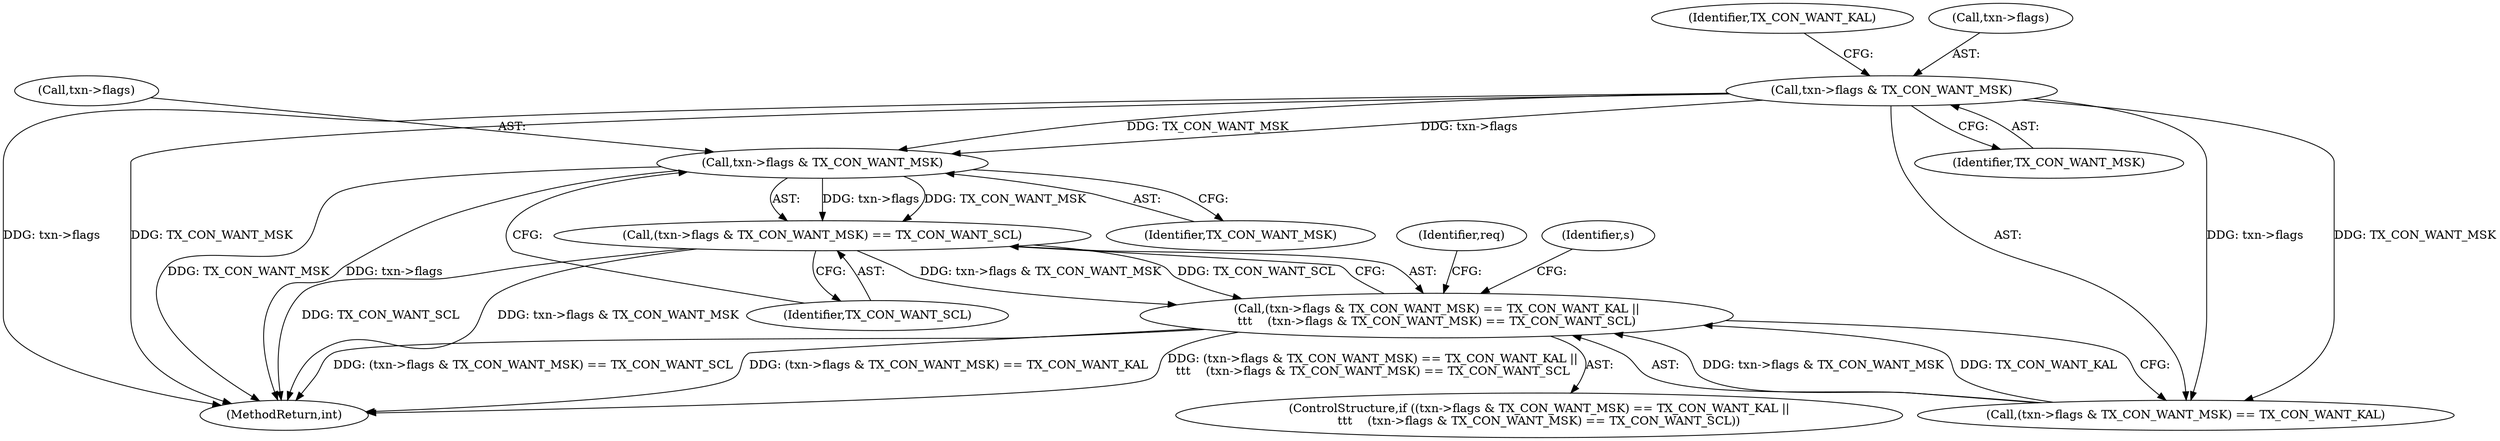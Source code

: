 digraph "0_haproxy_b4d05093bc89f71377230228007e69a1434c1a0c_0@pointer" {
"1000540" [label="(Call,txn->flags & TX_CON_WANT_MSK)"];
"1000533" [label="(Call,txn->flags & TX_CON_WANT_MSK)"];
"1000539" [label="(Call,(txn->flags & TX_CON_WANT_MSK) == TX_CON_WANT_SCL)"];
"1000531" [label="(Call,(txn->flags & TX_CON_WANT_MSK) == TX_CON_WANT_KAL ||\n\t\t\t    (txn->flags & TX_CON_WANT_MSK) == TX_CON_WANT_SCL)"];
"1000541" [label="(Call,txn->flags)"];
"1000545" [label="(Identifier,TX_CON_WANT_SCL)"];
"1000533" [label="(Call,txn->flags & TX_CON_WANT_MSK)"];
"1000538" [label="(Identifier,TX_CON_WANT_KAL)"];
"1000547" [label="(Identifier,req)"];
"1000537" [label="(Identifier,TX_CON_WANT_MSK)"];
"1000540" [label="(Call,txn->flags & TX_CON_WANT_MSK)"];
"1000530" [label="(ControlStructure,if ((txn->flags & TX_CON_WANT_MSK) == TX_CON_WANT_KAL ||\n\t\t\t    (txn->flags & TX_CON_WANT_MSK) == TX_CON_WANT_SCL))"];
"1000550" [label="(Identifier,s)"];
"1000539" [label="(Call,(txn->flags & TX_CON_WANT_MSK) == TX_CON_WANT_SCL)"];
"1000534" [label="(Call,txn->flags)"];
"1000532" [label="(Call,(txn->flags & TX_CON_WANT_MSK) == TX_CON_WANT_KAL)"];
"1000544" [label="(Identifier,TX_CON_WANT_MSK)"];
"1001006" [label="(MethodReturn,int)"];
"1000531" [label="(Call,(txn->flags & TX_CON_WANT_MSK) == TX_CON_WANT_KAL ||\n\t\t\t    (txn->flags & TX_CON_WANT_MSK) == TX_CON_WANT_SCL)"];
"1000540" -> "1000539"  [label="AST: "];
"1000540" -> "1000544"  [label="CFG: "];
"1000541" -> "1000540"  [label="AST: "];
"1000544" -> "1000540"  [label="AST: "];
"1000545" -> "1000540"  [label="CFG: "];
"1000540" -> "1001006"  [label="DDG: TX_CON_WANT_MSK"];
"1000540" -> "1001006"  [label="DDG: txn->flags"];
"1000540" -> "1000539"  [label="DDG: txn->flags"];
"1000540" -> "1000539"  [label="DDG: TX_CON_WANT_MSK"];
"1000533" -> "1000540"  [label="DDG: txn->flags"];
"1000533" -> "1000540"  [label="DDG: TX_CON_WANT_MSK"];
"1000533" -> "1000532"  [label="AST: "];
"1000533" -> "1000537"  [label="CFG: "];
"1000534" -> "1000533"  [label="AST: "];
"1000537" -> "1000533"  [label="AST: "];
"1000538" -> "1000533"  [label="CFG: "];
"1000533" -> "1001006"  [label="DDG: txn->flags"];
"1000533" -> "1001006"  [label="DDG: TX_CON_WANT_MSK"];
"1000533" -> "1000532"  [label="DDG: txn->flags"];
"1000533" -> "1000532"  [label="DDG: TX_CON_WANT_MSK"];
"1000539" -> "1000531"  [label="AST: "];
"1000539" -> "1000545"  [label="CFG: "];
"1000545" -> "1000539"  [label="AST: "];
"1000531" -> "1000539"  [label="CFG: "];
"1000539" -> "1001006"  [label="DDG: txn->flags & TX_CON_WANT_MSK"];
"1000539" -> "1001006"  [label="DDG: TX_CON_WANT_SCL"];
"1000539" -> "1000531"  [label="DDG: txn->flags & TX_CON_WANT_MSK"];
"1000539" -> "1000531"  [label="DDG: TX_CON_WANT_SCL"];
"1000531" -> "1000530"  [label="AST: "];
"1000531" -> "1000532"  [label="CFG: "];
"1000532" -> "1000531"  [label="AST: "];
"1000547" -> "1000531"  [label="CFG: "];
"1000550" -> "1000531"  [label="CFG: "];
"1000531" -> "1001006"  [label="DDG: (txn->flags & TX_CON_WANT_MSK) == TX_CON_WANT_KAL ||\n\t\t\t    (txn->flags & TX_CON_WANT_MSK) == TX_CON_WANT_SCL"];
"1000531" -> "1001006"  [label="DDG: (txn->flags & TX_CON_WANT_MSK) == TX_CON_WANT_SCL"];
"1000531" -> "1001006"  [label="DDG: (txn->flags & TX_CON_WANT_MSK) == TX_CON_WANT_KAL"];
"1000532" -> "1000531"  [label="DDG: txn->flags & TX_CON_WANT_MSK"];
"1000532" -> "1000531"  [label="DDG: TX_CON_WANT_KAL"];
}
